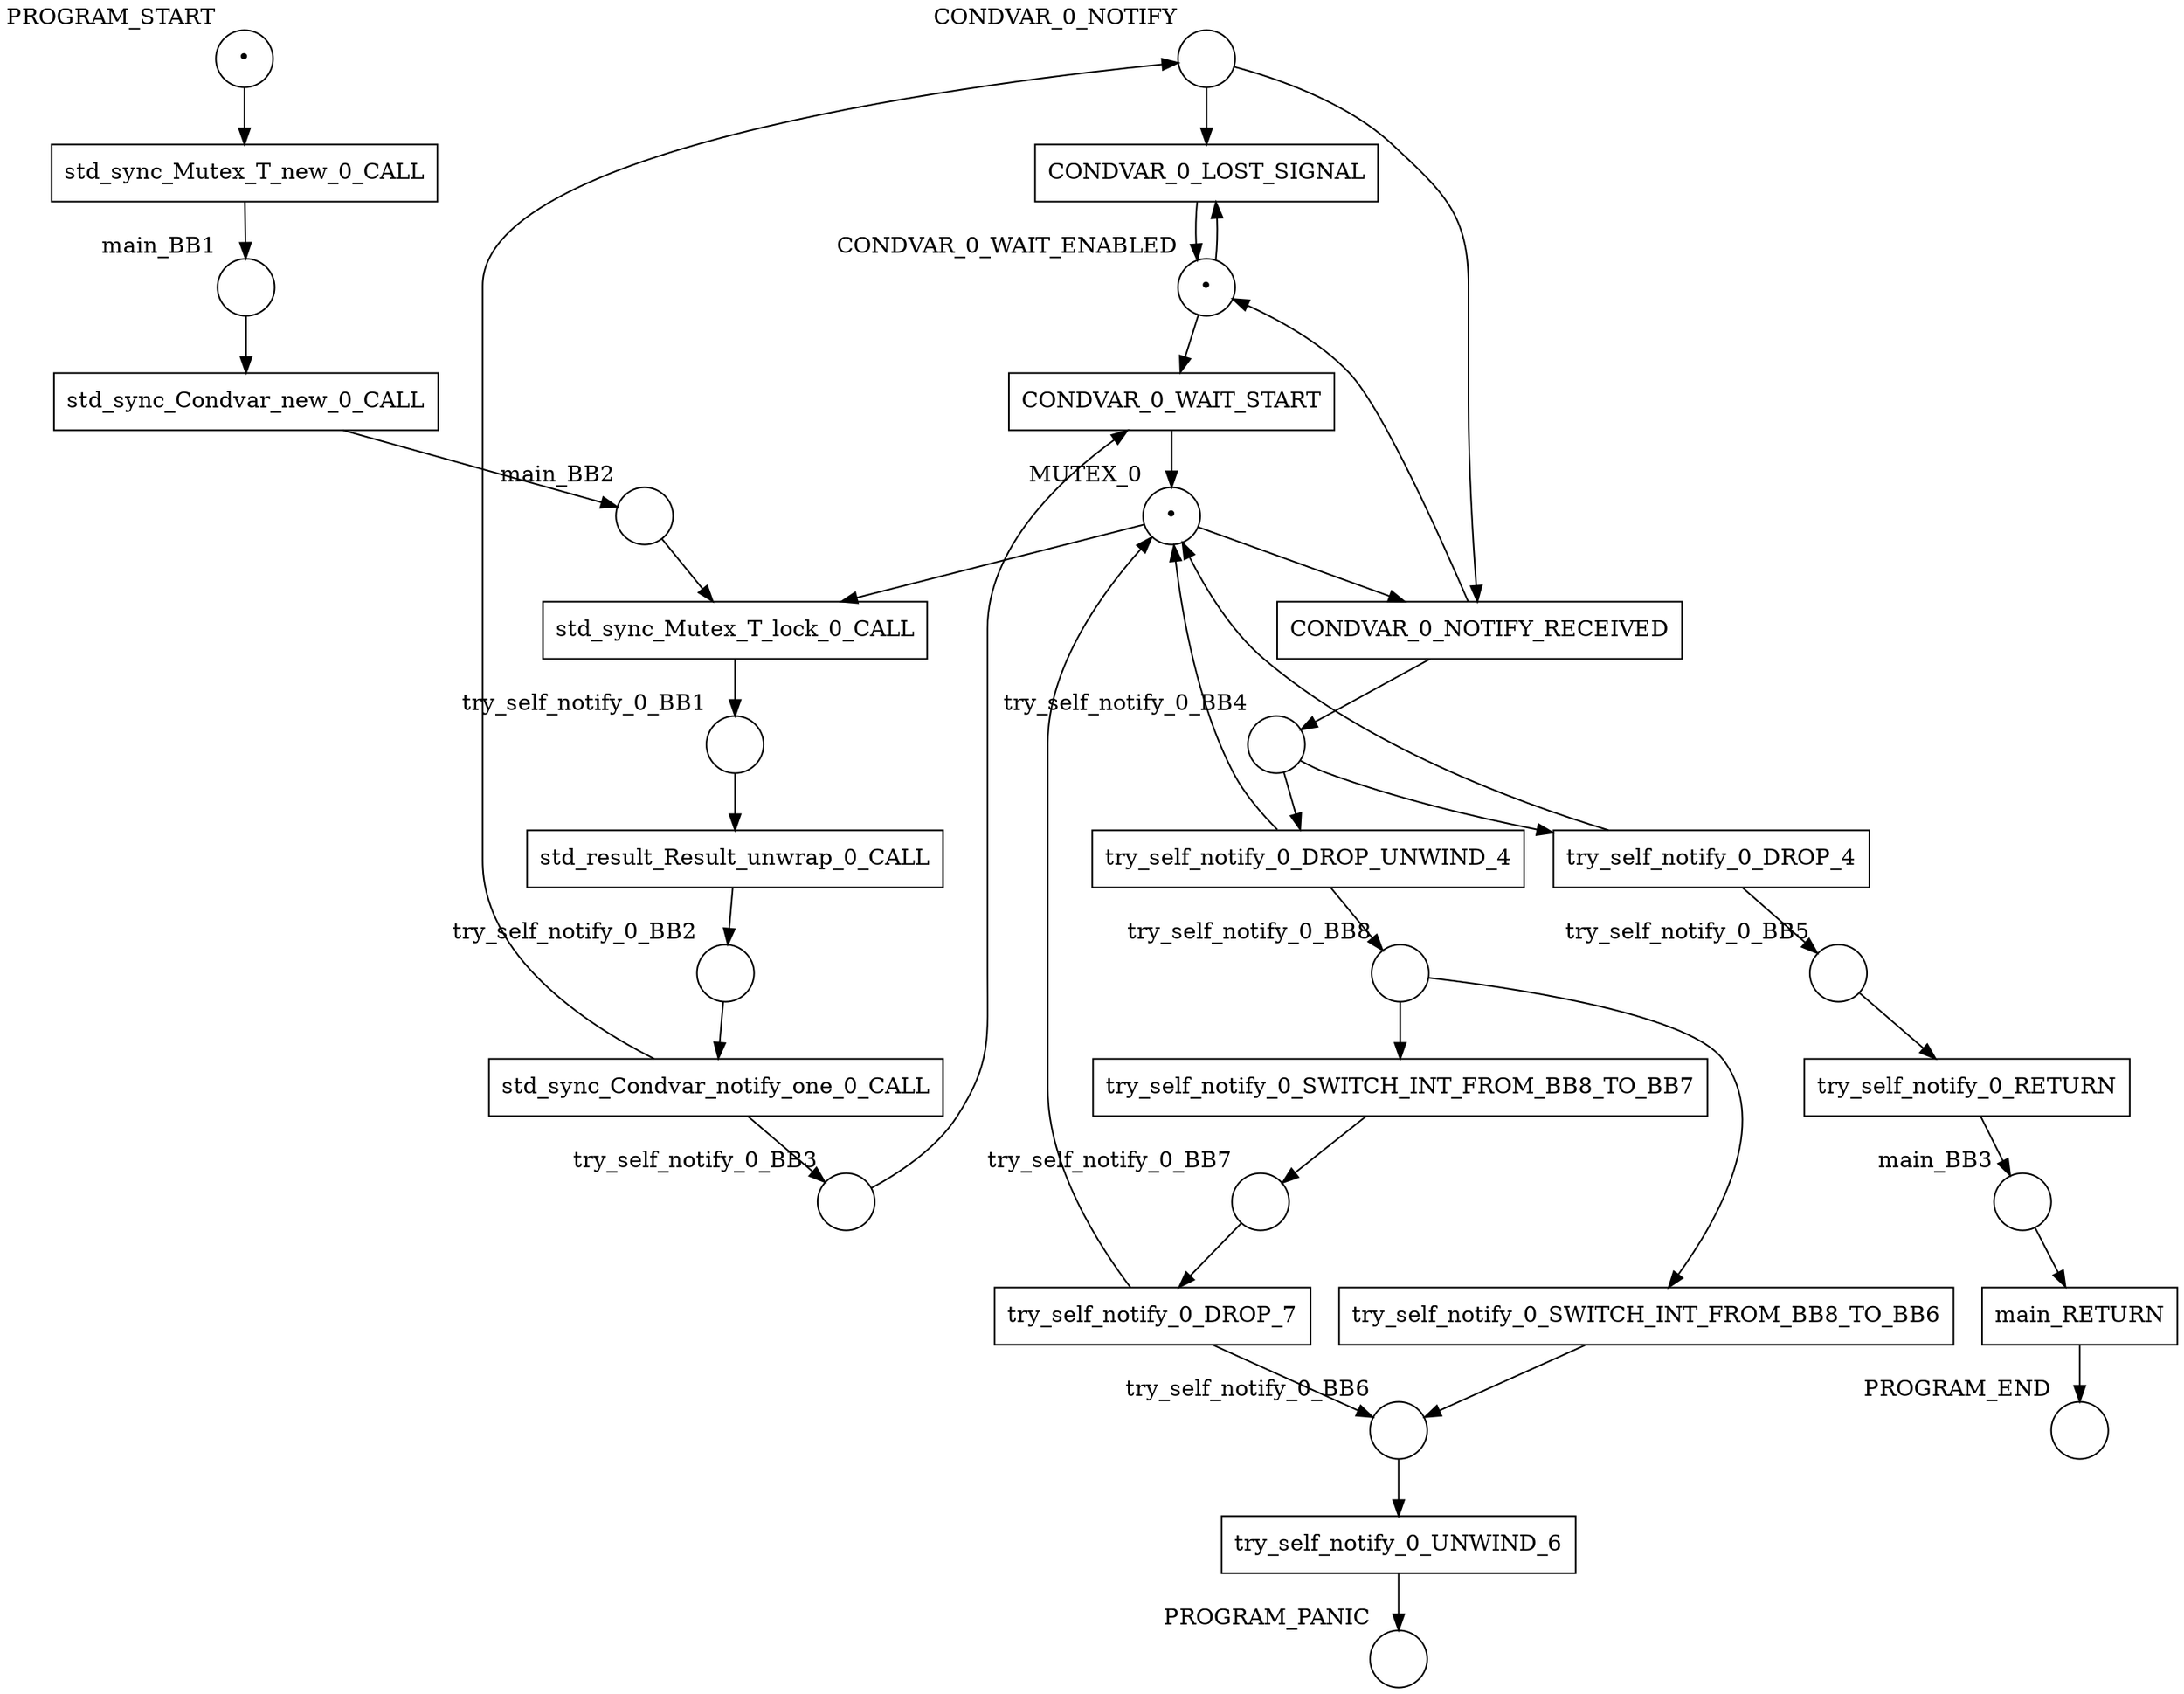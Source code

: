 digraph petrinet {
    CONDVAR_0_NOTIFY [shape="circle" xlabel="CONDVAR_0_NOTIFY" label=""];
    CONDVAR_0_WAIT_ENABLED [shape="circle" xlabel="CONDVAR_0_WAIT_ENABLED" label="•"];
    MUTEX_0 [shape="circle" xlabel="MUTEX_0" label="•"];
    PROGRAM_END [shape="circle" xlabel="PROGRAM_END" label=""];
    PROGRAM_PANIC [shape="circle" xlabel="PROGRAM_PANIC" label=""];
    PROGRAM_START [shape="circle" xlabel="PROGRAM_START" label="•"];
    main_BB1 [shape="circle" xlabel="main_BB1" label=""];
    main_BB2 [shape="circle" xlabel="main_BB2" label=""];
    main_BB3 [shape="circle" xlabel="main_BB3" label=""];
    try_self_notify_0_BB1 [shape="circle" xlabel="try_self_notify_0_BB1" label=""];
    try_self_notify_0_BB2 [shape="circle" xlabel="try_self_notify_0_BB2" label=""];
    try_self_notify_0_BB3 [shape="circle" xlabel="try_self_notify_0_BB3" label=""];
    try_self_notify_0_BB4 [shape="circle" xlabel="try_self_notify_0_BB4" label=""];
    try_self_notify_0_BB5 [shape="circle" xlabel="try_self_notify_0_BB5" label=""];
    try_self_notify_0_BB6 [shape="circle" xlabel="try_self_notify_0_BB6" label=""];
    try_self_notify_0_BB7 [shape="circle" xlabel="try_self_notify_0_BB7" label=""];
    try_self_notify_0_BB8 [shape="circle" xlabel="try_self_notify_0_BB8" label=""];
    CONDVAR_0_LOST_SIGNAL [shape="box" xlabel="" label="CONDVAR_0_LOST_SIGNAL"];
    CONDVAR_0_NOTIFY_RECEIVED [shape="box" xlabel="" label="CONDVAR_0_NOTIFY_RECEIVED"];
    CONDVAR_0_WAIT_START [shape="box" xlabel="" label="CONDVAR_0_WAIT_START"];
    main_RETURN [shape="box" xlabel="" label="main_RETURN"];
    std_result_Result_unwrap_0_CALL [shape="box" xlabel="" label="std_result_Result_unwrap_0_CALL"];
    std_sync_Condvar_new_0_CALL [shape="box" xlabel="" label="std_sync_Condvar_new_0_CALL"];
    std_sync_Condvar_notify_one_0_CALL [shape="box" xlabel="" label="std_sync_Condvar_notify_one_0_CALL"];
    std_sync_Mutex_T_lock_0_CALL [shape="box" xlabel="" label="std_sync_Mutex_T_lock_0_CALL"];
    std_sync_Mutex_T_new_0_CALL [shape="box" xlabel="" label="std_sync_Mutex_T_new_0_CALL"];
    try_self_notify_0_DROP_4 [shape="box" xlabel="" label="try_self_notify_0_DROP_4"];
    try_self_notify_0_DROP_7 [shape="box" xlabel="" label="try_self_notify_0_DROP_7"];
    try_self_notify_0_DROP_UNWIND_4 [shape="box" xlabel="" label="try_self_notify_0_DROP_UNWIND_4"];
    try_self_notify_0_RETURN [shape="box" xlabel="" label="try_self_notify_0_RETURN"];
    try_self_notify_0_SWITCH_INT_FROM_BB8_TO_BB6 [shape="box" xlabel="" label="try_self_notify_0_SWITCH_INT_FROM_BB8_TO_BB6"];
    try_self_notify_0_SWITCH_INT_FROM_BB8_TO_BB7 [shape="box" xlabel="" label="try_self_notify_0_SWITCH_INT_FROM_BB8_TO_BB7"];
    try_self_notify_0_UNWIND_6 [shape="box" xlabel="" label="try_self_notify_0_UNWIND_6"];
    CONDVAR_0_NOTIFY -> CONDVAR_0_LOST_SIGNAL;
    CONDVAR_0_NOTIFY -> CONDVAR_0_NOTIFY_RECEIVED;
    CONDVAR_0_WAIT_ENABLED -> CONDVAR_0_LOST_SIGNAL;
    CONDVAR_0_WAIT_ENABLED -> CONDVAR_0_WAIT_START;
    MUTEX_0 -> CONDVAR_0_NOTIFY_RECEIVED;
    MUTEX_0 -> std_sync_Mutex_T_lock_0_CALL;
    PROGRAM_START -> std_sync_Mutex_T_new_0_CALL;
    main_BB1 -> std_sync_Condvar_new_0_CALL;
    main_BB2 -> std_sync_Mutex_T_lock_0_CALL;
    main_BB3 -> main_RETURN;
    try_self_notify_0_BB1 -> std_result_Result_unwrap_0_CALL;
    try_self_notify_0_BB2 -> std_sync_Condvar_notify_one_0_CALL;
    try_self_notify_0_BB3 -> CONDVAR_0_WAIT_START;
    try_self_notify_0_BB4 -> try_self_notify_0_DROP_4;
    try_self_notify_0_BB4 -> try_self_notify_0_DROP_UNWIND_4;
    try_self_notify_0_BB5 -> try_self_notify_0_RETURN;
    try_self_notify_0_BB6 -> try_self_notify_0_UNWIND_6;
    try_self_notify_0_BB7 -> try_self_notify_0_DROP_7;
    try_self_notify_0_BB8 -> try_self_notify_0_SWITCH_INT_FROM_BB8_TO_BB6;
    try_self_notify_0_BB8 -> try_self_notify_0_SWITCH_INT_FROM_BB8_TO_BB7;
    CONDVAR_0_LOST_SIGNAL -> CONDVAR_0_WAIT_ENABLED;
    CONDVAR_0_NOTIFY_RECEIVED -> CONDVAR_0_WAIT_ENABLED;
    CONDVAR_0_NOTIFY_RECEIVED -> try_self_notify_0_BB4;
    CONDVAR_0_WAIT_START -> MUTEX_0;
    main_RETURN -> PROGRAM_END;
    std_result_Result_unwrap_0_CALL -> try_self_notify_0_BB2;
    std_sync_Condvar_new_0_CALL -> main_BB2;
    std_sync_Condvar_notify_one_0_CALL -> CONDVAR_0_NOTIFY;
    std_sync_Condvar_notify_one_0_CALL -> try_self_notify_0_BB3;
    std_sync_Mutex_T_lock_0_CALL -> try_self_notify_0_BB1;
    std_sync_Mutex_T_new_0_CALL -> main_BB1;
    try_self_notify_0_DROP_4 -> MUTEX_0;
    try_self_notify_0_DROP_4 -> try_self_notify_0_BB5;
    try_self_notify_0_DROP_7 -> MUTEX_0;
    try_self_notify_0_DROP_7 -> try_self_notify_0_BB6;
    try_self_notify_0_DROP_UNWIND_4 -> MUTEX_0;
    try_self_notify_0_DROP_UNWIND_4 -> try_self_notify_0_BB8;
    try_self_notify_0_RETURN -> main_BB3;
    try_self_notify_0_SWITCH_INT_FROM_BB8_TO_BB6 -> try_self_notify_0_BB6;
    try_self_notify_0_SWITCH_INT_FROM_BB8_TO_BB7 -> try_self_notify_0_BB7;
    try_self_notify_0_UNWIND_6 -> PROGRAM_PANIC;
}
